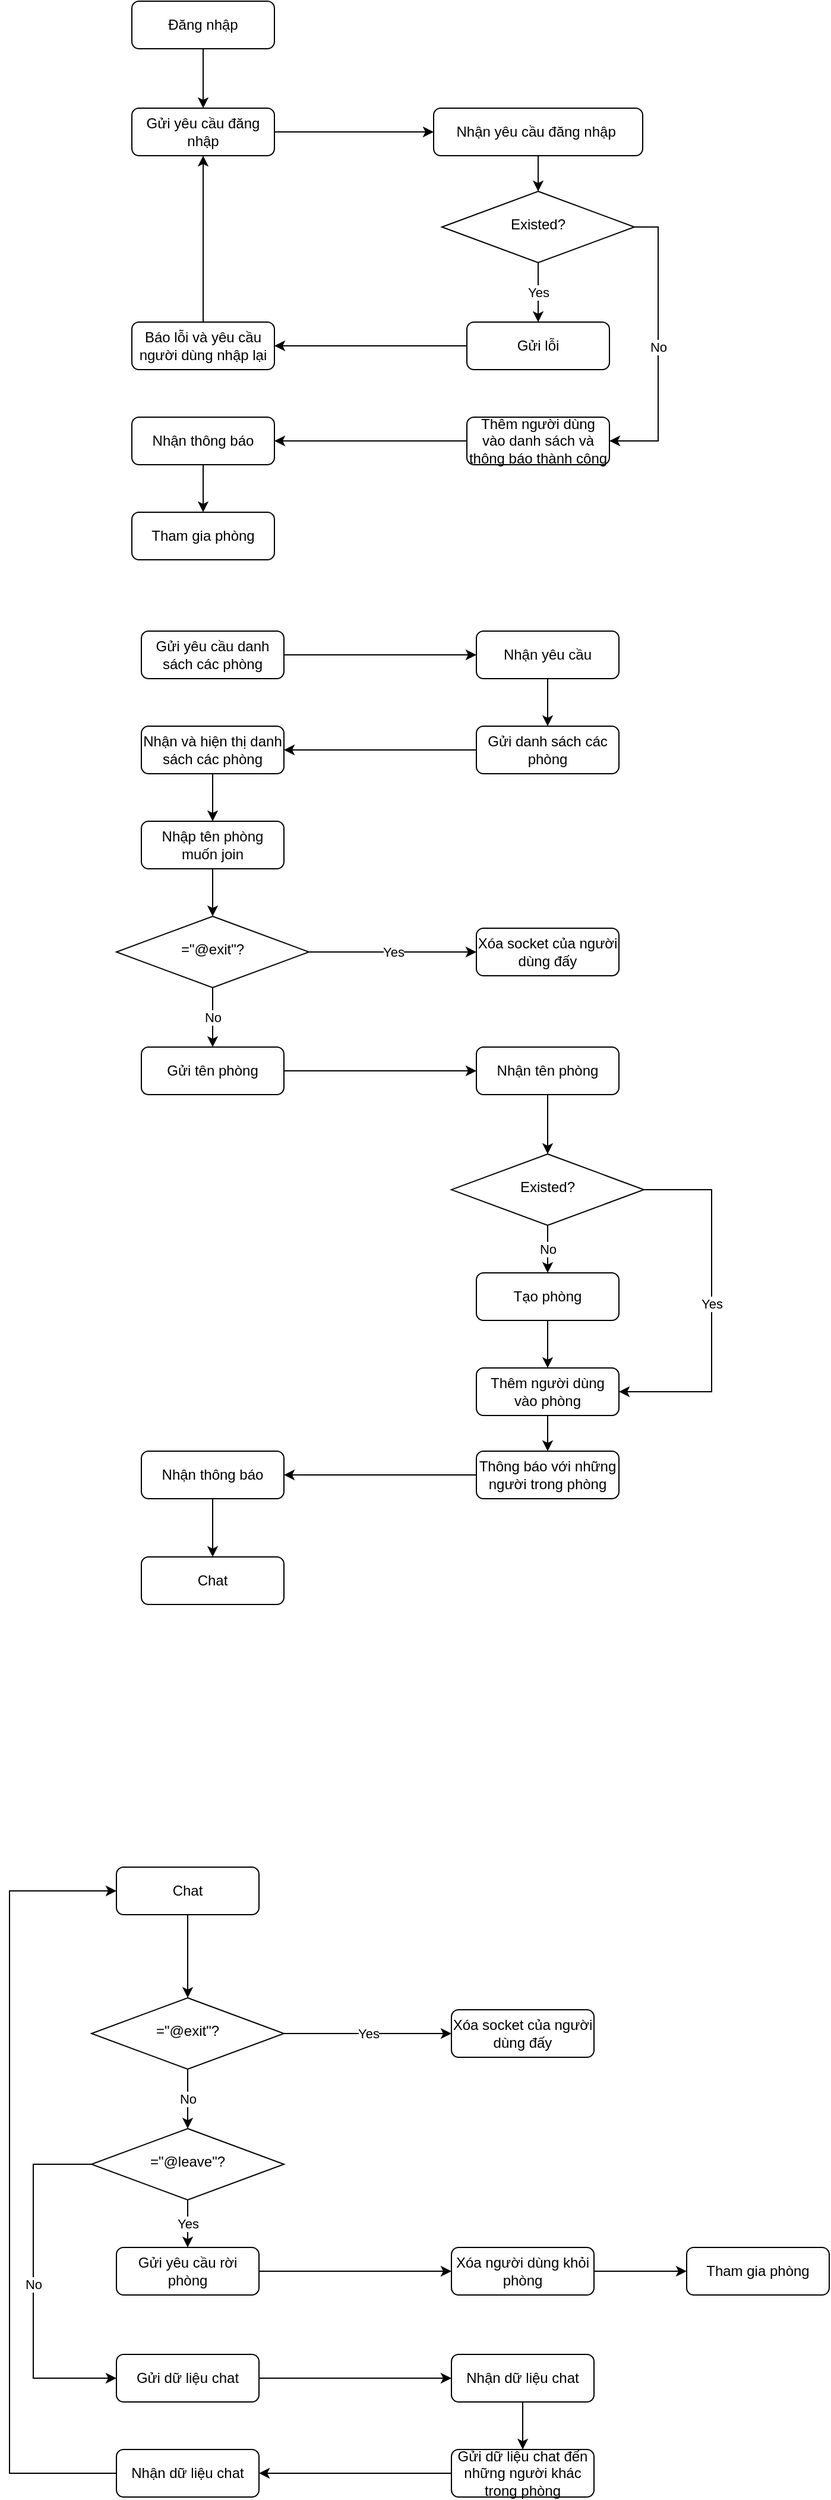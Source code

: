 <mxfile version="20.8.20" type="device"><diagram id="C5RBs43oDa-KdzZeNtuy" name="Page-1"><mxGraphModel dx="1050" dy="558" grid="1" gridSize="10" guides="1" tooltips="1" connect="1" arrows="1" fold="1" page="1" pageScale="1" pageWidth="827" pageHeight="1169" math="0" shadow="0"><root><mxCell id="WIyWlLk6GJQsqaUBKTNV-0"/><mxCell id="WIyWlLk6GJQsqaUBKTNV-1" parent="WIyWlLk6GJQsqaUBKTNV-0"/><mxCell id="HNfW6FJ5bjNz-vou8ZWt-3" value="" style="edgeStyle=none;rounded=0;orthogonalLoop=1;jettySize=auto;html=1;" parent="WIyWlLk6GJQsqaUBKTNV-1" source="WIyWlLk6GJQsqaUBKTNV-3" target="HNfW6FJ5bjNz-vou8ZWt-0" edge="1"><mxGeometry relative="1" as="geometry"/></mxCell><mxCell id="WIyWlLk6GJQsqaUBKTNV-3" value="Đăng nhập" style="rounded=1;whiteSpace=wrap;html=1;fontSize=12;glass=0;strokeWidth=1;shadow=0;" parent="WIyWlLk6GJQsqaUBKTNV-1" vertex="1"><mxGeometry x="153" y="10" width="120" height="40" as="geometry"/></mxCell><mxCell id="HNfW6FJ5bjNz-vou8ZWt-5" value="" style="edgeStyle=none;rounded=0;orthogonalLoop=1;jettySize=auto;html=1;" parent="WIyWlLk6GJQsqaUBKTNV-1" source="WIyWlLk6GJQsqaUBKTNV-7" target="HNfW6FJ5bjNz-vou8ZWt-4" edge="1"><mxGeometry relative="1" as="geometry"/></mxCell><mxCell id="WIyWlLk6GJQsqaUBKTNV-7" value="Nhận yêu cầu đăng nhập&amp;nbsp;" style="rounded=1;whiteSpace=wrap;html=1;fontSize=12;glass=0;strokeWidth=1;shadow=0;" parent="WIyWlLk6GJQsqaUBKTNV-1" vertex="1"><mxGeometry x="407" y="100" width="176" height="40" as="geometry"/></mxCell><mxCell id="HNfW6FJ5bjNz-vou8ZWt-2" style="edgeStyle=none;rounded=0;orthogonalLoop=1;jettySize=auto;html=1;exitX=1;exitY=0.5;exitDx=0;exitDy=0;entryX=0;entryY=0.5;entryDx=0;entryDy=0;" parent="WIyWlLk6GJQsqaUBKTNV-1" source="HNfW6FJ5bjNz-vou8ZWt-0" target="WIyWlLk6GJQsqaUBKTNV-7" edge="1"><mxGeometry relative="1" as="geometry"/></mxCell><mxCell id="HNfW6FJ5bjNz-vou8ZWt-0" value="Gửi yêu cầu đăng nhập" style="rounded=1;whiteSpace=wrap;html=1;fontSize=12;glass=0;strokeWidth=1;shadow=0;" parent="WIyWlLk6GJQsqaUBKTNV-1" vertex="1"><mxGeometry x="153" y="100" width="120" height="40" as="geometry"/></mxCell><mxCell id="HNfW6FJ5bjNz-vou8ZWt-10" value="Yes" style="edgeStyle=none;rounded=0;orthogonalLoop=1;jettySize=auto;html=1;" parent="WIyWlLk6GJQsqaUBKTNV-1" source="HNfW6FJ5bjNz-vou8ZWt-4" target="HNfW6FJ5bjNz-vou8ZWt-9" edge="1"><mxGeometry relative="1" as="geometry"/></mxCell><mxCell id="aP-pgOk-Kli6n1DOCHRP-0" value="&lt;font style=&quot;vertical-align: inherit;&quot;&gt;&lt;font style=&quot;vertical-align: inherit;&quot;&gt;&lt;font style=&quot;vertical-align: inherit;&quot;&gt;&lt;font style=&quot;vertical-align: inherit;&quot;&gt;No&lt;br&gt;&lt;/font&gt;&lt;/font&gt;&lt;/font&gt;&lt;/font&gt;" style="edgeStyle=orthogonalEdgeStyle;rounded=0;orthogonalLoop=1;jettySize=auto;html=1;exitX=1;exitY=0.5;exitDx=0;exitDy=0;entryX=1;entryY=0.5;entryDx=0;entryDy=0;" edge="1" parent="WIyWlLk6GJQsqaUBKTNV-1" source="HNfW6FJ5bjNz-vou8ZWt-4" target="HNfW6FJ5bjNz-vou8ZWt-80"><mxGeometry relative="1" as="geometry"/></mxCell><mxCell id="HNfW6FJ5bjNz-vou8ZWt-4" value="Existed?" style="rhombus;whiteSpace=wrap;html=1;shadow=0;fontFamily=Helvetica;fontSize=12;align=center;strokeWidth=1;spacing=6;spacingTop=-4;" parent="WIyWlLk6GJQsqaUBKTNV-1" vertex="1"><mxGeometry x="414" y="170" width="162" height="60" as="geometry"/></mxCell><mxCell id="HNfW6FJ5bjNz-vou8ZWt-8" value="" style="edgeStyle=none;rounded=0;orthogonalLoop=1;jettySize=auto;html=1;" parent="WIyWlLk6GJQsqaUBKTNV-1" source="HNfW6FJ5bjNz-vou8ZWt-6" target="HNfW6FJ5bjNz-vou8ZWt-0" edge="1"><mxGeometry relative="1" as="geometry"/></mxCell><mxCell id="HNfW6FJ5bjNz-vou8ZWt-6" value="Báo lỗi và yêu cầu người dùng nhập lại" style="rounded=1;whiteSpace=wrap;html=1;fontSize=12;glass=0;strokeWidth=1;shadow=0;" parent="WIyWlLk6GJQsqaUBKTNV-1" vertex="1"><mxGeometry x="153" y="280" width="120" height="40" as="geometry"/></mxCell><mxCell id="HNfW6FJ5bjNz-vou8ZWt-11" style="edgeStyle=none;rounded=0;orthogonalLoop=1;jettySize=auto;html=1;exitX=0;exitY=0.5;exitDx=0;exitDy=0;entryX=1;entryY=0.5;entryDx=0;entryDy=0;" parent="WIyWlLk6GJQsqaUBKTNV-1" source="HNfW6FJ5bjNz-vou8ZWt-9" target="HNfW6FJ5bjNz-vou8ZWt-6" edge="1"><mxGeometry relative="1" as="geometry"/></mxCell><mxCell id="HNfW6FJ5bjNz-vou8ZWt-9" value="Gửi lỗi" style="rounded=1;whiteSpace=wrap;html=1;fontSize=12;glass=0;strokeWidth=1;shadow=0;" parent="WIyWlLk6GJQsqaUBKTNV-1" vertex="1"><mxGeometry x="435" y="280" width="120" height="40" as="geometry"/></mxCell><mxCell id="HNfW6FJ5bjNz-vou8ZWt-17" style="edgeStyle=none;rounded=0;orthogonalLoop=1;jettySize=auto;html=1;exitX=0;exitY=0.5;exitDx=0;exitDy=0;entryX=1;entryY=0.5;entryDx=0;entryDy=0;" parent="WIyWlLk6GJQsqaUBKTNV-1" source="HNfW6FJ5bjNz-vou8ZWt-12" target="HNfW6FJ5bjNz-vou8ZWt-14" edge="1"><mxGeometry relative="1" as="geometry"/></mxCell><mxCell id="HNfW6FJ5bjNz-vou8ZWt-12" value="Gửi danh sách các phòng" style="rounded=1;whiteSpace=wrap;html=1;fontSize=12;glass=0;strokeWidth=1;shadow=0;" parent="WIyWlLk6GJQsqaUBKTNV-1" vertex="1"><mxGeometry x="443" y="620" width="120" height="40" as="geometry"/></mxCell><mxCell id="HNfW6FJ5bjNz-vou8ZWt-19" style="edgeStyle=none;rounded=0;orthogonalLoop=1;jettySize=auto;html=1;exitX=0.5;exitY=1;exitDx=0;exitDy=0;entryX=0.5;entryY=0;entryDx=0;entryDy=0;" parent="WIyWlLk6GJQsqaUBKTNV-1" source="HNfW6FJ5bjNz-vou8ZWt-14" target="HNfW6FJ5bjNz-vou8ZWt-18" edge="1"><mxGeometry relative="1" as="geometry"/></mxCell><mxCell id="HNfW6FJ5bjNz-vou8ZWt-14" value="Nhận và hiện thị danh sách các phòng" style="rounded=1;whiteSpace=wrap;html=1;fontSize=12;glass=0;strokeWidth=1;shadow=0;" parent="WIyWlLk6GJQsqaUBKTNV-1" vertex="1"><mxGeometry x="161" y="620" width="120" height="40" as="geometry"/></mxCell><mxCell id="HNfW6FJ5bjNz-vou8ZWt-22" style="edgeStyle=none;rounded=0;orthogonalLoop=1;jettySize=auto;html=1;exitX=0.5;exitY=1;exitDx=0;exitDy=0;entryX=0.5;entryY=0;entryDx=0;entryDy=0;" parent="WIyWlLk6GJQsqaUBKTNV-1" source="HNfW6FJ5bjNz-vou8ZWt-18" target="HNfW6FJ5bjNz-vou8ZWt-20" edge="1"><mxGeometry relative="1" as="geometry"/></mxCell><mxCell id="HNfW6FJ5bjNz-vou8ZWt-18" value="Nhập tên phòng muốn join" style="rounded=1;whiteSpace=wrap;html=1;fontSize=12;glass=0;strokeWidth=1;shadow=0;" parent="WIyWlLk6GJQsqaUBKTNV-1" vertex="1"><mxGeometry x="161" y="700" width="120" height="40" as="geometry"/></mxCell><mxCell id="HNfW6FJ5bjNz-vou8ZWt-23" value="No" style="edgeStyle=none;rounded=0;orthogonalLoop=1;jettySize=auto;html=1;exitX=0.5;exitY=1;exitDx=0;exitDy=0;entryX=0.5;entryY=0;entryDx=0;entryDy=0;" parent="WIyWlLk6GJQsqaUBKTNV-1" source="HNfW6FJ5bjNz-vou8ZWt-20" target="HNfW6FJ5bjNz-vou8ZWt-21" edge="1"><mxGeometry relative="1" as="geometry"/></mxCell><mxCell id="HNfW6FJ5bjNz-vou8ZWt-38" value="Yes" style="edgeStyle=none;rounded=0;orthogonalLoop=1;jettySize=auto;html=1;exitX=1;exitY=0.5;exitDx=0;exitDy=0;entryX=0;entryY=0.5;entryDx=0;entryDy=0;" parent="WIyWlLk6GJQsqaUBKTNV-1" source="HNfW6FJ5bjNz-vou8ZWt-20" target="HNfW6FJ5bjNz-vou8ZWt-37" edge="1"><mxGeometry relative="1" as="geometry"/></mxCell><mxCell id="HNfW6FJ5bjNz-vou8ZWt-20" value="=&quot;@exit&quot;?" style="rhombus;whiteSpace=wrap;html=1;shadow=0;fontFamily=Helvetica;fontSize=12;align=center;strokeWidth=1;spacing=6;spacingTop=-4;" parent="WIyWlLk6GJQsqaUBKTNV-1" vertex="1"><mxGeometry x="140" y="780" width="162" height="60" as="geometry"/></mxCell><mxCell id="HNfW6FJ5bjNz-vou8ZWt-27" style="edgeStyle=none;rounded=0;orthogonalLoop=1;jettySize=auto;html=1;exitX=1;exitY=0.5;exitDx=0;exitDy=0;entryX=0;entryY=0.5;entryDx=0;entryDy=0;" parent="WIyWlLk6GJQsqaUBKTNV-1" source="HNfW6FJ5bjNz-vou8ZWt-21" target="HNfW6FJ5bjNz-vou8ZWt-24" edge="1"><mxGeometry relative="1" as="geometry"/></mxCell><mxCell id="HNfW6FJ5bjNz-vou8ZWt-21" value="Gửi tên phòng" style="rounded=1;whiteSpace=wrap;html=1;fontSize=12;glass=0;strokeWidth=1;shadow=0;" parent="WIyWlLk6GJQsqaUBKTNV-1" vertex="1"><mxGeometry x="161" y="890" width="120" height="40" as="geometry"/></mxCell><mxCell id="HNfW6FJ5bjNz-vou8ZWt-26" style="edgeStyle=none;rounded=0;orthogonalLoop=1;jettySize=auto;html=1;exitX=0.5;exitY=1;exitDx=0;exitDy=0;entryX=0.5;entryY=0;entryDx=0;entryDy=0;" parent="WIyWlLk6GJQsqaUBKTNV-1" source="HNfW6FJ5bjNz-vou8ZWt-24" target="HNfW6FJ5bjNz-vou8ZWt-25" edge="1"><mxGeometry relative="1" as="geometry"/></mxCell><mxCell id="HNfW6FJ5bjNz-vou8ZWt-24" value="Nhận tên phòng" style="rounded=1;whiteSpace=wrap;html=1;fontSize=12;glass=0;strokeWidth=1;shadow=0;" parent="WIyWlLk6GJQsqaUBKTNV-1" vertex="1"><mxGeometry x="443" y="890" width="120" height="40" as="geometry"/></mxCell><mxCell id="HNfW6FJ5bjNz-vou8ZWt-29" value="No" style="edgeStyle=none;rounded=0;orthogonalLoop=1;jettySize=auto;html=1;exitX=0.5;exitY=1;exitDx=0;exitDy=0;entryX=0.5;entryY=0;entryDx=0;entryDy=0;" parent="WIyWlLk6GJQsqaUBKTNV-1" source="HNfW6FJ5bjNz-vou8ZWt-25" target="HNfW6FJ5bjNz-vou8ZWt-28" edge="1"><mxGeometry relative="1" as="geometry"/></mxCell><mxCell id="HNfW6FJ5bjNz-vou8ZWt-32" value="Yes" style="edgeStyle=none;rounded=0;orthogonalLoop=1;jettySize=auto;html=1;exitX=1;exitY=0.5;exitDx=0;exitDy=0;entryX=1;entryY=0.5;entryDx=0;entryDy=0;" parent="WIyWlLk6GJQsqaUBKTNV-1" source="HNfW6FJ5bjNz-vou8ZWt-25" target="HNfW6FJ5bjNz-vou8ZWt-30" edge="1"><mxGeometry relative="1" as="geometry"><Array as="points"><mxPoint x="641" y="1010"/><mxPoint x="641" y="1180"/></Array></mxGeometry></mxCell><mxCell id="HNfW6FJ5bjNz-vou8ZWt-25" value="Existed?" style="rhombus;whiteSpace=wrap;html=1;shadow=0;fontFamily=Helvetica;fontSize=12;align=center;strokeWidth=1;spacing=6;spacingTop=-4;" parent="WIyWlLk6GJQsqaUBKTNV-1" vertex="1"><mxGeometry x="422" y="980" width="162" height="60" as="geometry"/></mxCell><mxCell id="HNfW6FJ5bjNz-vou8ZWt-31" style="edgeStyle=none;rounded=0;orthogonalLoop=1;jettySize=auto;html=1;exitX=0.5;exitY=1;exitDx=0;exitDy=0;entryX=0.5;entryY=0;entryDx=0;entryDy=0;" parent="WIyWlLk6GJQsqaUBKTNV-1" source="HNfW6FJ5bjNz-vou8ZWt-28" target="HNfW6FJ5bjNz-vou8ZWt-30" edge="1"><mxGeometry relative="1" as="geometry"/></mxCell><mxCell id="HNfW6FJ5bjNz-vou8ZWt-28" value="Tạo phòng" style="rounded=1;whiteSpace=wrap;html=1;fontSize=12;glass=0;strokeWidth=1;shadow=0;" parent="WIyWlLk6GJQsqaUBKTNV-1" vertex="1"><mxGeometry x="443" y="1080" width="120" height="40" as="geometry"/></mxCell><mxCell id="HNfW6FJ5bjNz-vou8ZWt-34" style="edgeStyle=none;rounded=0;orthogonalLoop=1;jettySize=auto;html=1;exitX=0.5;exitY=1;exitDx=0;exitDy=0;entryX=0.5;entryY=0;entryDx=0;entryDy=0;" parent="WIyWlLk6GJQsqaUBKTNV-1" source="HNfW6FJ5bjNz-vou8ZWt-30" target="HNfW6FJ5bjNz-vou8ZWt-33" edge="1"><mxGeometry relative="1" as="geometry"/></mxCell><mxCell id="HNfW6FJ5bjNz-vou8ZWt-30" value="Thêm người dùng vào phòng" style="rounded=1;whiteSpace=wrap;html=1;fontSize=12;glass=0;strokeWidth=1;shadow=0;" parent="WIyWlLk6GJQsqaUBKTNV-1" vertex="1"><mxGeometry x="443" y="1160" width="120" height="40" as="geometry"/></mxCell><mxCell id="HNfW6FJ5bjNz-vou8ZWt-36" style="edgeStyle=none;rounded=0;orthogonalLoop=1;jettySize=auto;html=1;exitX=0;exitY=0.5;exitDx=0;exitDy=0;entryX=1;entryY=0.5;entryDx=0;entryDy=0;" parent="WIyWlLk6GJQsqaUBKTNV-1" source="HNfW6FJ5bjNz-vou8ZWt-33" target="HNfW6FJ5bjNz-vou8ZWt-35" edge="1"><mxGeometry relative="1" as="geometry"/></mxCell><mxCell id="HNfW6FJ5bjNz-vou8ZWt-33" value="Thông báo với những người trong phòng" style="rounded=1;whiteSpace=wrap;html=1;fontSize=12;glass=0;strokeWidth=1;shadow=0;" parent="WIyWlLk6GJQsqaUBKTNV-1" vertex="1"><mxGeometry x="443" y="1230" width="120" height="40" as="geometry"/></mxCell><mxCell id="HNfW6FJ5bjNz-vou8ZWt-79" style="edgeStyle=none;rounded=0;orthogonalLoop=1;jettySize=auto;html=1;exitX=0.5;exitY=1;exitDx=0;exitDy=0;entryX=0.5;entryY=0;entryDx=0;entryDy=0;" parent="WIyWlLk6GJQsqaUBKTNV-1" source="HNfW6FJ5bjNz-vou8ZWt-35" target="HNfW6FJ5bjNz-vou8ZWt-78" edge="1"><mxGeometry relative="1" as="geometry"/></mxCell><mxCell id="HNfW6FJ5bjNz-vou8ZWt-35" value="Nhận thông báo" style="rounded=1;whiteSpace=wrap;html=1;fontSize=12;glass=0;strokeWidth=1;shadow=0;" parent="WIyWlLk6GJQsqaUBKTNV-1" vertex="1"><mxGeometry x="161" y="1230" width="120" height="40" as="geometry"/></mxCell><mxCell id="HNfW6FJ5bjNz-vou8ZWt-37" value="Xóa socket của người dùng đấy" style="rounded=1;whiteSpace=wrap;html=1;fontSize=12;glass=0;strokeWidth=1;shadow=0;" parent="WIyWlLk6GJQsqaUBKTNV-1" vertex="1"><mxGeometry x="443" y="790" width="120" height="40" as="geometry"/></mxCell><mxCell id="HNfW6FJ5bjNz-vou8ZWt-40" value="Yes" style="edgeStyle=none;rounded=0;orthogonalLoop=1;jettySize=auto;html=1;exitX=1;exitY=0.5;exitDx=0;exitDy=0;entryX=0;entryY=0.5;entryDx=0;entryDy=0;" parent="WIyWlLk6GJQsqaUBKTNV-1" source="HNfW6FJ5bjNz-vou8ZWt-41" target="HNfW6FJ5bjNz-vou8ZWt-42" edge="1"><mxGeometry relative="1" as="geometry"/></mxCell><mxCell id="HNfW6FJ5bjNz-vou8ZWt-47" value="No" style="edgeStyle=none;rounded=0;orthogonalLoop=1;jettySize=auto;html=1;exitX=0.5;exitY=1;exitDx=0;exitDy=0;entryX=0.5;entryY=0;entryDx=0;entryDy=0;" parent="WIyWlLk6GJQsqaUBKTNV-1" source="HNfW6FJ5bjNz-vou8ZWt-41" target="HNfW6FJ5bjNz-vou8ZWt-45" edge="1"><mxGeometry relative="1" as="geometry"/></mxCell><mxCell id="HNfW6FJ5bjNz-vou8ZWt-41" value="=&quot;@exit&quot;?" style="rhombus;whiteSpace=wrap;html=1;shadow=0;fontFamily=Helvetica;fontSize=12;align=center;strokeWidth=1;spacing=6;spacingTop=-4;" parent="WIyWlLk6GJQsqaUBKTNV-1" vertex="1"><mxGeometry x="119" y="1690" width="162" height="60" as="geometry"/></mxCell><mxCell id="HNfW6FJ5bjNz-vou8ZWt-42" value="Xóa socket của người dùng đấy" style="rounded=1;whiteSpace=wrap;html=1;fontSize=12;glass=0;strokeWidth=1;shadow=0;" parent="WIyWlLk6GJQsqaUBKTNV-1" vertex="1"><mxGeometry x="422" y="1700" width="120" height="40" as="geometry"/></mxCell><mxCell id="HNfW6FJ5bjNz-vou8ZWt-49" value="Yes" style="edgeStyle=none;rounded=0;orthogonalLoop=1;jettySize=auto;html=1;exitX=0.5;exitY=1;exitDx=0;exitDy=0;entryX=0.5;entryY=0;entryDx=0;entryDy=0;" parent="WIyWlLk6GJQsqaUBKTNV-1" source="HNfW6FJ5bjNz-vou8ZWt-45" target="HNfW6FJ5bjNz-vou8ZWt-48" edge="1"><mxGeometry relative="1" as="geometry"/></mxCell><mxCell id="HNfW6FJ5bjNz-vou8ZWt-72" value="No" style="edgeStyle=none;rounded=0;orthogonalLoop=1;jettySize=auto;html=1;exitX=0;exitY=0.5;exitDx=0;exitDy=0;entryX=0;entryY=0.5;entryDx=0;entryDy=0;" parent="WIyWlLk6GJQsqaUBKTNV-1" source="HNfW6FJ5bjNz-vou8ZWt-45" target="HNfW6FJ5bjNz-vou8ZWt-59" edge="1"><mxGeometry relative="1" as="geometry"><Array as="points"><mxPoint x="70" y="1830"/><mxPoint x="70" y="2010"/></Array></mxGeometry></mxCell><mxCell id="HNfW6FJ5bjNz-vou8ZWt-45" value="=&quot;@leave&quot;?" style="rhombus;whiteSpace=wrap;html=1;shadow=0;fontFamily=Helvetica;fontSize=12;align=center;strokeWidth=1;spacing=6;spacingTop=-4;" parent="WIyWlLk6GJQsqaUBKTNV-1" vertex="1"><mxGeometry x="119" y="1800" width="162" height="60" as="geometry"/></mxCell><mxCell id="HNfW6FJ5bjNz-vou8ZWt-51" style="edgeStyle=none;rounded=0;orthogonalLoop=1;jettySize=auto;html=1;exitX=1;exitY=0.5;exitDx=0;exitDy=0;entryX=0;entryY=0.5;entryDx=0;entryDy=0;" parent="WIyWlLk6GJQsqaUBKTNV-1" source="HNfW6FJ5bjNz-vou8ZWt-48" target="HNfW6FJ5bjNz-vou8ZWt-50" edge="1"><mxGeometry relative="1" as="geometry"/></mxCell><mxCell id="HNfW6FJ5bjNz-vou8ZWt-48" value="Gửi yêu cầu rời phòng" style="rounded=1;whiteSpace=wrap;html=1;fontSize=12;glass=0;strokeWidth=1;shadow=0;" parent="WIyWlLk6GJQsqaUBKTNV-1" vertex="1"><mxGeometry x="140" y="1900" width="120" height="40" as="geometry"/></mxCell><mxCell id="HNfW6FJ5bjNz-vou8ZWt-58" style="edgeStyle=none;rounded=0;orthogonalLoop=1;jettySize=auto;html=1;exitX=1;exitY=0.5;exitDx=0;exitDy=0;entryX=0;entryY=0.5;entryDx=0;entryDy=0;" parent="WIyWlLk6GJQsqaUBKTNV-1" source="HNfW6FJ5bjNz-vou8ZWt-50" target="HNfW6FJ5bjNz-vou8ZWt-57" edge="1"><mxGeometry relative="1" as="geometry"/></mxCell><mxCell id="HNfW6FJ5bjNz-vou8ZWt-50" value="Xóa người dùng khỏi phòng" style="rounded=1;whiteSpace=wrap;html=1;fontSize=12;glass=0;strokeWidth=1;shadow=0;" parent="WIyWlLk6GJQsqaUBKTNV-1" vertex="1"><mxGeometry x="422" y="1900" width="120" height="40" as="geometry"/></mxCell><mxCell id="HNfW6FJ5bjNz-vou8ZWt-57" value="Tham gia phòng" style="rounded=1;whiteSpace=wrap;html=1;fontSize=12;glass=0;strokeWidth=1;shadow=0;" parent="WIyWlLk6GJQsqaUBKTNV-1" vertex="1"><mxGeometry x="620" y="1900" width="120" height="40" as="geometry"/></mxCell><mxCell id="HNfW6FJ5bjNz-vou8ZWt-63" style="edgeStyle=none;rounded=0;orthogonalLoop=1;jettySize=auto;html=1;exitX=1;exitY=0.5;exitDx=0;exitDy=0;entryX=0;entryY=0.5;entryDx=0;entryDy=0;" parent="WIyWlLk6GJQsqaUBKTNV-1" source="HNfW6FJ5bjNz-vou8ZWt-59" target="HNfW6FJ5bjNz-vou8ZWt-60" edge="1"><mxGeometry relative="1" as="geometry"/></mxCell><mxCell id="HNfW6FJ5bjNz-vou8ZWt-59" value="Gửi dữ liệu chat" style="rounded=1;whiteSpace=wrap;html=1;fontSize=12;glass=0;strokeWidth=1;shadow=0;" parent="WIyWlLk6GJQsqaUBKTNV-1" vertex="1"><mxGeometry x="140" y="1990" width="120" height="40" as="geometry"/></mxCell><mxCell id="HNfW6FJ5bjNz-vou8ZWt-64" style="edgeStyle=none;rounded=0;orthogonalLoop=1;jettySize=auto;html=1;exitX=0.5;exitY=1;exitDx=0;exitDy=0;entryX=0.5;entryY=0;entryDx=0;entryDy=0;" parent="WIyWlLk6GJQsqaUBKTNV-1" source="HNfW6FJ5bjNz-vou8ZWt-60" target="HNfW6FJ5bjNz-vou8ZWt-61" edge="1"><mxGeometry relative="1" as="geometry"/></mxCell><mxCell id="HNfW6FJ5bjNz-vou8ZWt-60" value="Nhận dữ liệu chat" style="rounded=1;whiteSpace=wrap;html=1;fontSize=12;glass=0;strokeWidth=1;shadow=0;" parent="WIyWlLk6GJQsqaUBKTNV-1" vertex="1"><mxGeometry x="422" y="1990" width="120" height="40" as="geometry"/></mxCell><mxCell id="HNfW6FJ5bjNz-vou8ZWt-65" style="edgeStyle=none;rounded=0;orthogonalLoop=1;jettySize=auto;html=1;exitX=0;exitY=0.5;exitDx=0;exitDy=0;entryX=1;entryY=0.5;entryDx=0;entryDy=0;" parent="WIyWlLk6GJQsqaUBKTNV-1" source="HNfW6FJ5bjNz-vou8ZWt-61" target="HNfW6FJ5bjNz-vou8ZWt-62" edge="1"><mxGeometry relative="1" as="geometry"/></mxCell><mxCell id="HNfW6FJ5bjNz-vou8ZWt-61" value="Gửi dữ liệu chat đến những người khác trong phòng" style="rounded=1;whiteSpace=wrap;html=1;fontSize=12;glass=0;strokeWidth=1;shadow=0;" parent="WIyWlLk6GJQsqaUBKTNV-1" vertex="1"><mxGeometry x="422" y="2070" width="120" height="40" as="geometry"/></mxCell><mxCell id="HNfW6FJ5bjNz-vou8ZWt-77" style="edgeStyle=none;rounded=0;orthogonalLoop=1;jettySize=auto;html=1;exitX=0;exitY=0.5;exitDx=0;exitDy=0;entryX=0;entryY=0.5;entryDx=0;entryDy=0;" parent="WIyWlLk6GJQsqaUBKTNV-1" source="HNfW6FJ5bjNz-vou8ZWt-62" target="HNfW6FJ5bjNz-vou8ZWt-75" edge="1"><mxGeometry relative="1" as="geometry"><Array as="points"><mxPoint x="50" y="2090"/><mxPoint x="50" y="1600"/></Array></mxGeometry></mxCell><mxCell id="HNfW6FJ5bjNz-vou8ZWt-62" value="Nhận dữ liệu chat" style="rounded=1;whiteSpace=wrap;html=1;fontSize=12;glass=0;strokeWidth=1;shadow=0;" parent="WIyWlLk6GJQsqaUBKTNV-1" vertex="1"><mxGeometry x="140" y="2070" width="120" height="40" as="geometry"/></mxCell><mxCell id="HNfW6FJ5bjNz-vou8ZWt-76" style="edgeStyle=none;rounded=0;orthogonalLoop=1;jettySize=auto;html=1;exitX=0.5;exitY=1;exitDx=0;exitDy=0;entryX=0.5;entryY=0;entryDx=0;entryDy=0;" parent="WIyWlLk6GJQsqaUBKTNV-1" source="HNfW6FJ5bjNz-vou8ZWt-75" target="HNfW6FJ5bjNz-vou8ZWt-41" edge="1"><mxGeometry relative="1" as="geometry"/></mxCell><mxCell id="HNfW6FJ5bjNz-vou8ZWt-75" value="Chat" style="rounded=1;whiteSpace=wrap;html=1;fontSize=12;glass=0;strokeWidth=1;shadow=0;" parent="WIyWlLk6GJQsqaUBKTNV-1" vertex="1"><mxGeometry x="140" y="1580" width="120" height="40" as="geometry"/></mxCell><mxCell id="HNfW6FJ5bjNz-vou8ZWt-78" value="Chat" style="rounded=1;whiteSpace=wrap;html=1;fontSize=12;glass=0;strokeWidth=1;shadow=0;" parent="WIyWlLk6GJQsqaUBKTNV-1" vertex="1"><mxGeometry x="161" y="1319" width="120" height="40" as="geometry"/></mxCell><mxCell id="aP-pgOk-Kli6n1DOCHRP-2" style="edgeStyle=orthogonalEdgeStyle;rounded=0;orthogonalLoop=1;jettySize=auto;html=1;exitX=0;exitY=0.5;exitDx=0;exitDy=0;entryX=1;entryY=0.5;entryDx=0;entryDy=0;" edge="1" parent="WIyWlLk6GJQsqaUBKTNV-1" source="HNfW6FJ5bjNz-vou8ZWt-80" target="aP-pgOk-Kli6n1DOCHRP-1"><mxGeometry relative="1" as="geometry"/></mxCell><mxCell id="HNfW6FJ5bjNz-vou8ZWt-80" value="Thêm người dùng vào danh sách và thông báo thành công" style="rounded=1;whiteSpace=wrap;html=1;fontSize=12;glass=0;strokeWidth=1;shadow=0;" parent="WIyWlLk6GJQsqaUBKTNV-1" vertex="1"><mxGeometry x="435" y="360" width="120" height="40" as="geometry"/></mxCell><mxCell id="aP-pgOk-Kli6n1DOCHRP-4" style="edgeStyle=orthogonalEdgeStyle;rounded=0;orthogonalLoop=1;jettySize=auto;html=1;exitX=0.5;exitY=1;exitDx=0;exitDy=0;entryX=0.5;entryY=0;entryDx=0;entryDy=0;" edge="1" parent="WIyWlLk6GJQsqaUBKTNV-1" source="aP-pgOk-Kli6n1DOCHRP-1" target="aP-pgOk-Kli6n1DOCHRP-3"><mxGeometry relative="1" as="geometry"/></mxCell><mxCell id="aP-pgOk-Kli6n1DOCHRP-1" value="Nhận thông báo" style="rounded=1;whiteSpace=wrap;html=1;fontSize=12;glass=0;strokeWidth=1;shadow=0;" vertex="1" parent="WIyWlLk6GJQsqaUBKTNV-1"><mxGeometry x="153" y="360" width="120" height="40" as="geometry"/></mxCell><mxCell id="aP-pgOk-Kli6n1DOCHRP-3" value="Tham gia phòng" style="rounded=1;whiteSpace=wrap;html=1;fontSize=12;glass=0;strokeWidth=1;shadow=0;" vertex="1" parent="WIyWlLk6GJQsqaUBKTNV-1"><mxGeometry x="153" y="440" width="120" height="40" as="geometry"/></mxCell><mxCell id="aP-pgOk-Kli6n1DOCHRP-8" style="edgeStyle=orthogonalEdgeStyle;rounded=0;orthogonalLoop=1;jettySize=auto;html=1;exitX=1;exitY=0.5;exitDx=0;exitDy=0;entryX=0;entryY=0.5;entryDx=0;entryDy=0;" edge="1" parent="WIyWlLk6GJQsqaUBKTNV-1" source="aP-pgOk-Kli6n1DOCHRP-6" target="aP-pgOk-Kli6n1DOCHRP-7"><mxGeometry relative="1" as="geometry"/></mxCell><mxCell id="aP-pgOk-Kli6n1DOCHRP-6" value="Gửi yêu cầu danh sách các phòng" style="rounded=1;whiteSpace=wrap;html=1;fontSize=12;glass=0;strokeWidth=1;shadow=0;" vertex="1" parent="WIyWlLk6GJQsqaUBKTNV-1"><mxGeometry x="161" y="540" width="120" height="40" as="geometry"/></mxCell><mxCell id="aP-pgOk-Kli6n1DOCHRP-9" style="edgeStyle=orthogonalEdgeStyle;rounded=0;orthogonalLoop=1;jettySize=auto;html=1;exitX=0.5;exitY=1;exitDx=0;exitDy=0;entryX=0.5;entryY=0;entryDx=0;entryDy=0;" edge="1" parent="WIyWlLk6GJQsqaUBKTNV-1" source="aP-pgOk-Kli6n1DOCHRP-7" target="HNfW6FJ5bjNz-vou8ZWt-12"><mxGeometry relative="1" as="geometry"/></mxCell><mxCell id="aP-pgOk-Kli6n1DOCHRP-7" value="Nhận yêu cầu" style="rounded=1;whiteSpace=wrap;html=1;fontSize=12;glass=0;strokeWidth=1;shadow=0;" vertex="1" parent="WIyWlLk6GJQsqaUBKTNV-1"><mxGeometry x="443" y="540" width="120" height="40" as="geometry"/></mxCell></root></mxGraphModel></diagram></mxfile>